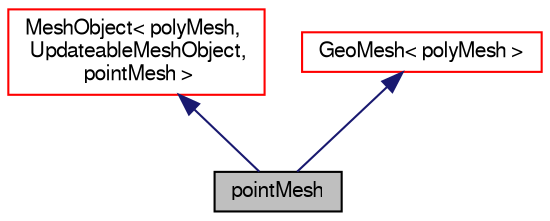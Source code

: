 digraph "pointMesh"
{
  bgcolor="transparent";
  edge [fontname="FreeSans",fontsize="10",labelfontname="FreeSans",labelfontsize="10"];
  node [fontname="FreeSans",fontsize="10",shape=record];
  Node20 [label="pointMesh",height=0.2,width=0.4,color="black", fillcolor="grey75", style="filled", fontcolor="black"];
  Node21 -> Node20 [dir="back",color="midnightblue",fontsize="10",style="solid",fontname="FreeSans"];
  Node21 [label="MeshObject\< polyMesh,\l UpdateableMeshObject,\l pointMesh \>",height=0.2,width=0.4,color="red",URL="$a27138.html"];
  Node51 -> Node20 [dir="back",color="midnightblue",fontsize="10",style="solid",fontname="FreeSans"];
  Node51 [label="GeoMesh\< polyMesh \>",height=0.2,width=0.4,color="red",URL="$a27110.html"];
}
